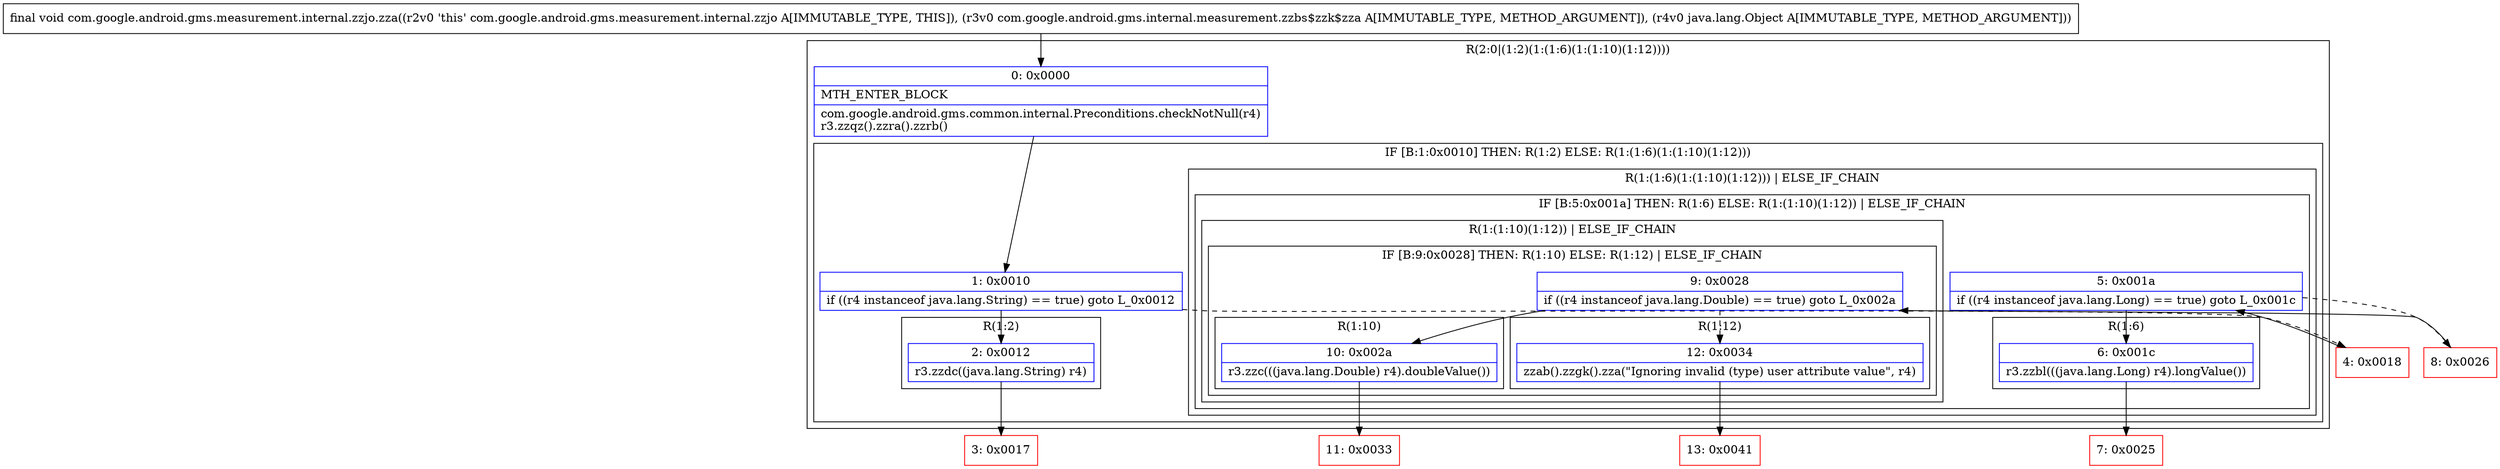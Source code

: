 digraph "CFG forcom.google.android.gms.measurement.internal.zzjo.zza(Lcom\/google\/android\/gms\/internal\/measurement\/zzbs$zzk$zza;Ljava\/lang\/Object;)V" {
subgraph cluster_Region_1251677128 {
label = "R(2:0|(1:2)(1:(1:6)(1:(1:10)(1:12))))";
node [shape=record,color=blue];
Node_0 [shape=record,label="{0\:\ 0x0000|MTH_ENTER_BLOCK\l|com.google.android.gms.common.internal.Preconditions.checkNotNull(r4)\lr3.zzqz().zzra().zzrb()\l}"];
subgraph cluster_IfRegion_1016530586 {
label = "IF [B:1:0x0010] THEN: R(1:2) ELSE: R(1:(1:6)(1:(1:10)(1:12)))";
node [shape=record,color=blue];
Node_1 [shape=record,label="{1\:\ 0x0010|if ((r4 instanceof java.lang.String) == true) goto L_0x0012\l}"];
subgraph cluster_Region_1644171742 {
label = "R(1:2)";
node [shape=record,color=blue];
Node_2 [shape=record,label="{2\:\ 0x0012|r3.zzdc((java.lang.String) r4)\l}"];
}
subgraph cluster_Region_512055806 {
label = "R(1:(1:6)(1:(1:10)(1:12))) | ELSE_IF_CHAIN\l";
node [shape=record,color=blue];
subgraph cluster_IfRegion_202513589 {
label = "IF [B:5:0x001a] THEN: R(1:6) ELSE: R(1:(1:10)(1:12)) | ELSE_IF_CHAIN\l";
node [shape=record,color=blue];
Node_5 [shape=record,label="{5\:\ 0x001a|if ((r4 instanceof java.lang.Long) == true) goto L_0x001c\l}"];
subgraph cluster_Region_146106491 {
label = "R(1:6)";
node [shape=record,color=blue];
Node_6 [shape=record,label="{6\:\ 0x001c|r3.zzbl(((java.lang.Long) r4).longValue())\l}"];
}
subgraph cluster_Region_1792607826 {
label = "R(1:(1:10)(1:12)) | ELSE_IF_CHAIN\l";
node [shape=record,color=blue];
subgraph cluster_IfRegion_1579677790 {
label = "IF [B:9:0x0028] THEN: R(1:10) ELSE: R(1:12) | ELSE_IF_CHAIN\l";
node [shape=record,color=blue];
Node_9 [shape=record,label="{9\:\ 0x0028|if ((r4 instanceof java.lang.Double) == true) goto L_0x002a\l}"];
subgraph cluster_Region_1112322203 {
label = "R(1:10)";
node [shape=record,color=blue];
Node_10 [shape=record,label="{10\:\ 0x002a|r3.zzc(((java.lang.Double) r4).doubleValue())\l}"];
}
subgraph cluster_Region_1629089305 {
label = "R(1:12)";
node [shape=record,color=blue];
Node_12 [shape=record,label="{12\:\ 0x0034|zzab().zzgk().zza(\"Ignoring invalid (type) user attribute value\", r4)\l}"];
}
}
}
}
}
}
}
Node_3 [shape=record,color=red,label="{3\:\ 0x0017}"];
Node_4 [shape=record,color=red,label="{4\:\ 0x0018}"];
Node_7 [shape=record,color=red,label="{7\:\ 0x0025}"];
Node_8 [shape=record,color=red,label="{8\:\ 0x0026}"];
Node_11 [shape=record,color=red,label="{11\:\ 0x0033}"];
Node_13 [shape=record,color=red,label="{13\:\ 0x0041}"];
MethodNode[shape=record,label="{final void com.google.android.gms.measurement.internal.zzjo.zza((r2v0 'this' com.google.android.gms.measurement.internal.zzjo A[IMMUTABLE_TYPE, THIS]), (r3v0 com.google.android.gms.internal.measurement.zzbs$zzk$zza A[IMMUTABLE_TYPE, METHOD_ARGUMENT]), (r4v0 java.lang.Object A[IMMUTABLE_TYPE, METHOD_ARGUMENT])) }"];
MethodNode -> Node_0;
Node_0 -> Node_1;
Node_1 -> Node_2;
Node_1 -> Node_4[style=dashed];
Node_2 -> Node_3;
Node_5 -> Node_6;
Node_5 -> Node_8[style=dashed];
Node_6 -> Node_7;
Node_9 -> Node_10;
Node_9 -> Node_12[style=dashed];
Node_10 -> Node_11;
Node_12 -> Node_13;
Node_4 -> Node_5;
Node_8 -> Node_9;
}

